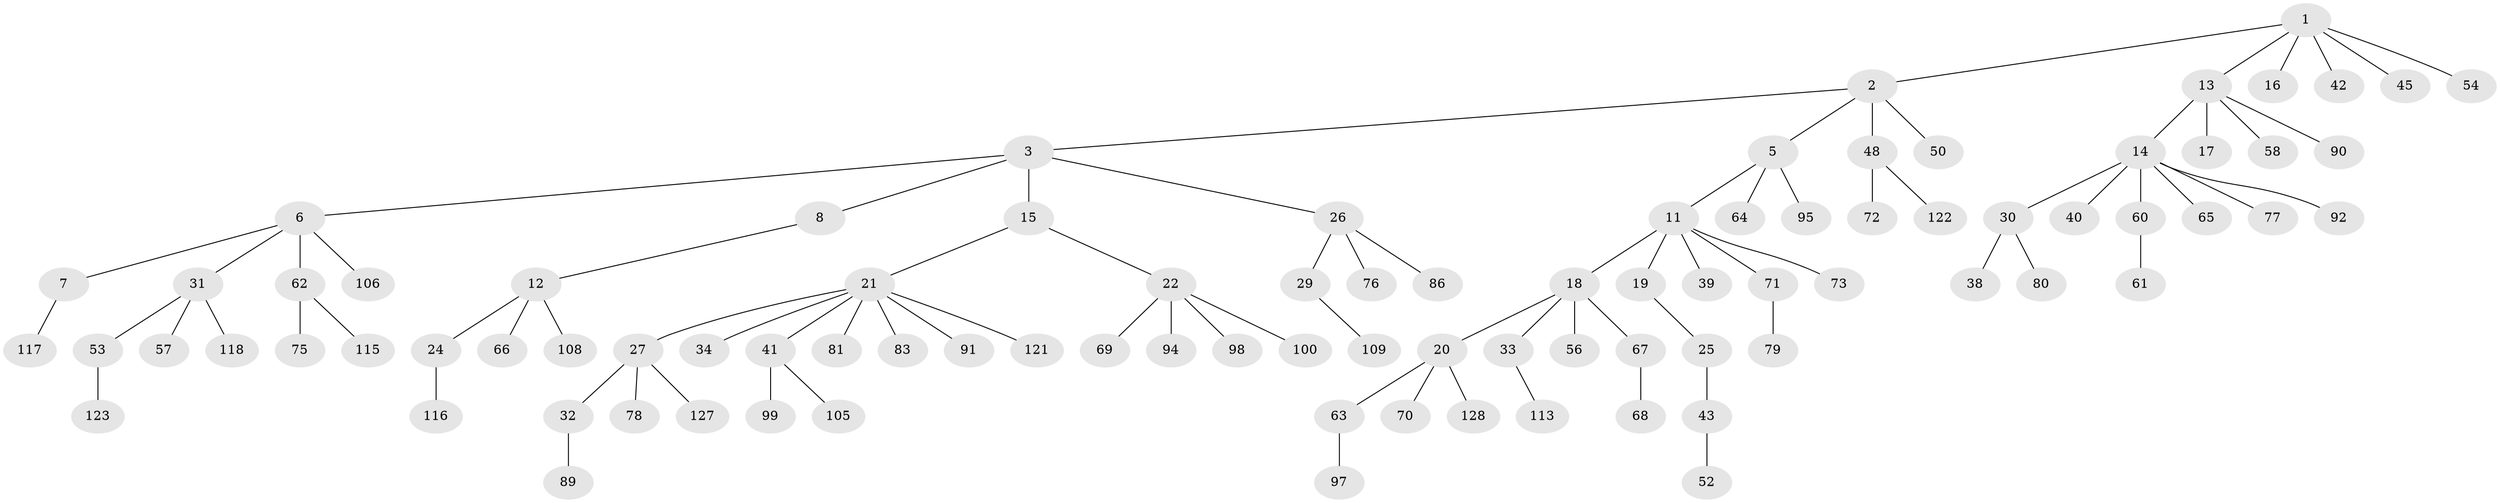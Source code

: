 // original degree distribution, {4: 0.07692307692307693, 5: 0.05384615384615385, 3: 0.06923076923076923, 2: 0.23076923076923078, 7: 0.015384615384615385, 1: 0.5384615384615384, 6: 0.015384615384615385}
// Generated by graph-tools (version 1.1) at 2025/11/02/27/25 16:11:26]
// undirected, 91 vertices, 90 edges
graph export_dot {
graph [start="1"]
  node [color=gray90,style=filled];
  1 [super="+9"];
  2;
  3 [super="+4"];
  5 [super="+10"];
  6 [super="+28"];
  7 [super="+85"];
  8;
  11 [super="+82"];
  12 [super="+47"];
  13 [super="+37"];
  14 [super="+35"];
  15 [super="+107"];
  16;
  17;
  18 [super="+51"];
  19;
  20 [super="+125"];
  21 [super="+23"];
  22 [super="+36"];
  24;
  25 [super="+101"];
  26 [super="+104"];
  27 [super="+46"];
  29 [super="+93"];
  30 [super="+49"];
  31 [super="+55"];
  32;
  33 [super="+126"];
  34 [super="+111"];
  38;
  39;
  40 [super="+44"];
  41 [super="+88"];
  42;
  43;
  45 [super="+112"];
  48 [super="+74"];
  50 [super="+130"];
  52;
  53 [super="+59"];
  54;
  56;
  57;
  58;
  60 [super="+110"];
  61;
  62 [super="+96"];
  63 [super="+87"];
  64;
  65 [super="+129"];
  66;
  67 [super="+84"];
  68;
  69 [super="+119"];
  70;
  71;
  72 [super="+103"];
  73;
  75;
  76;
  77;
  78;
  79 [super="+120"];
  80;
  81;
  83 [super="+102"];
  86;
  89;
  90;
  91 [super="+114"];
  92;
  94;
  95;
  97;
  98;
  99;
  100;
  105;
  106;
  108;
  109;
  113;
  115 [super="+124"];
  116;
  117;
  118;
  121;
  122;
  123;
  127;
  128;
  1 -- 2;
  1 -- 13;
  1 -- 42;
  1 -- 16;
  1 -- 45;
  1 -- 54;
  2 -- 3;
  2 -- 5;
  2 -- 48;
  2 -- 50;
  3 -- 8;
  3 -- 26;
  3 -- 6;
  3 -- 15;
  5 -- 11;
  5 -- 64;
  5 -- 95;
  6 -- 7;
  6 -- 31;
  6 -- 62;
  6 -- 106;
  7 -- 117;
  8 -- 12;
  11 -- 18;
  11 -- 19;
  11 -- 39;
  11 -- 71;
  11 -- 73;
  12 -- 24;
  12 -- 108;
  12 -- 66;
  13 -- 14;
  13 -- 17;
  13 -- 58;
  13 -- 90;
  14 -- 30;
  14 -- 40;
  14 -- 60;
  14 -- 65;
  14 -- 77;
  14 -- 92;
  15 -- 21;
  15 -- 22;
  18 -- 20;
  18 -- 33;
  18 -- 56;
  18 -- 67;
  19 -- 25;
  20 -- 63;
  20 -- 70;
  20 -- 128;
  21 -- 81;
  21 -- 83;
  21 -- 91;
  21 -- 121;
  21 -- 34;
  21 -- 41;
  21 -- 27;
  22 -- 69;
  22 -- 94;
  22 -- 98;
  22 -- 100;
  24 -- 116;
  25 -- 43;
  26 -- 29;
  26 -- 76;
  26 -- 86;
  27 -- 32;
  27 -- 127;
  27 -- 78;
  29 -- 109;
  30 -- 38;
  30 -- 80;
  31 -- 53;
  31 -- 57;
  31 -- 118;
  32 -- 89;
  33 -- 113;
  41 -- 99;
  41 -- 105;
  43 -- 52;
  48 -- 72;
  48 -- 122;
  53 -- 123;
  60 -- 61;
  62 -- 75;
  62 -- 115;
  63 -- 97;
  67 -- 68;
  71 -- 79;
}
